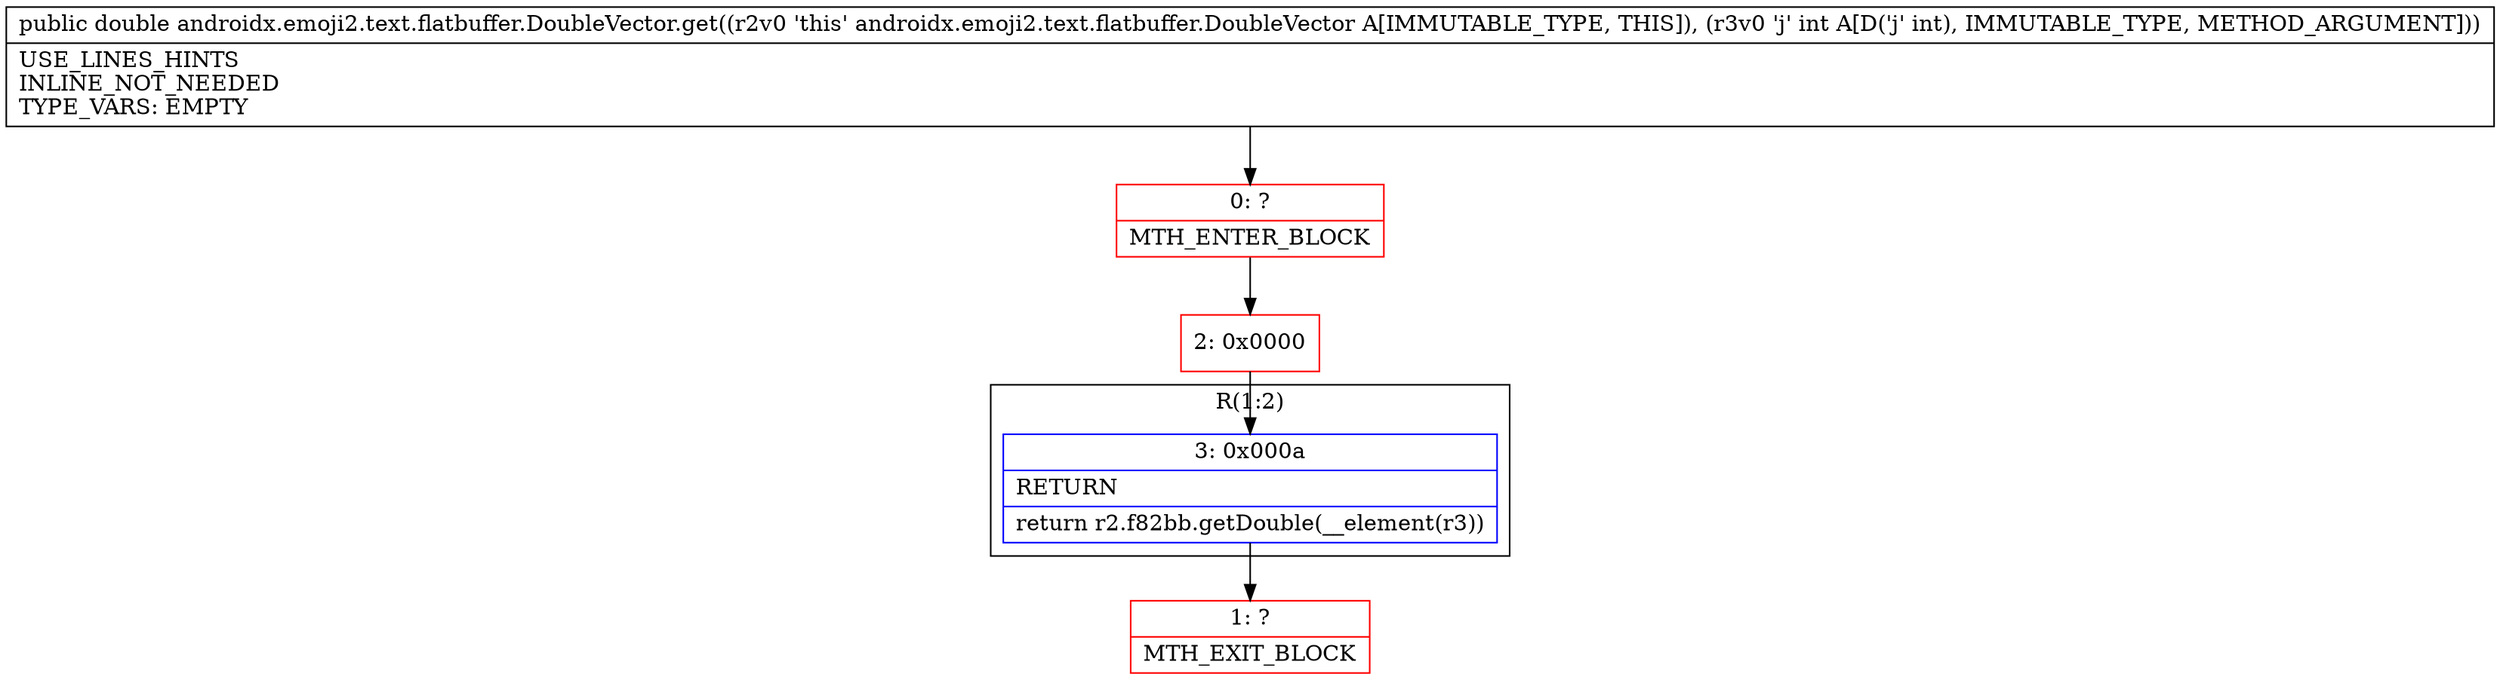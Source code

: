 digraph "CFG forandroidx.emoji2.text.flatbuffer.DoubleVector.get(I)D" {
subgraph cluster_Region_2023084484 {
label = "R(1:2)";
node [shape=record,color=blue];
Node_3 [shape=record,label="{3\:\ 0x000a|RETURN\l|return r2.f82bb.getDouble(__element(r3))\l}"];
}
Node_0 [shape=record,color=red,label="{0\:\ ?|MTH_ENTER_BLOCK\l}"];
Node_2 [shape=record,color=red,label="{2\:\ 0x0000}"];
Node_1 [shape=record,color=red,label="{1\:\ ?|MTH_EXIT_BLOCK\l}"];
MethodNode[shape=record,label="{public double androidx.emoji2.text.flatbuffer.DoubleVector.get((r2v0 'this' androidx.emoji2.text.flatbuffer.DoubleVector A[IMMUTABLE_TYPE, THIS]), (r3v0 'j' int A[D('j' int), IMMUTABLE_TYPE, METHOD_ARGUMENT]))  | USE_LINES_HINTS\lINLINE_NOT_NEEDED\lTYPE_VARS: EMPTY\l}"];
MethodNode -> Node_0;Node_3 -> Node_1;
Node_0 -> Node_2;
Node_2 -> Node_3;
}

